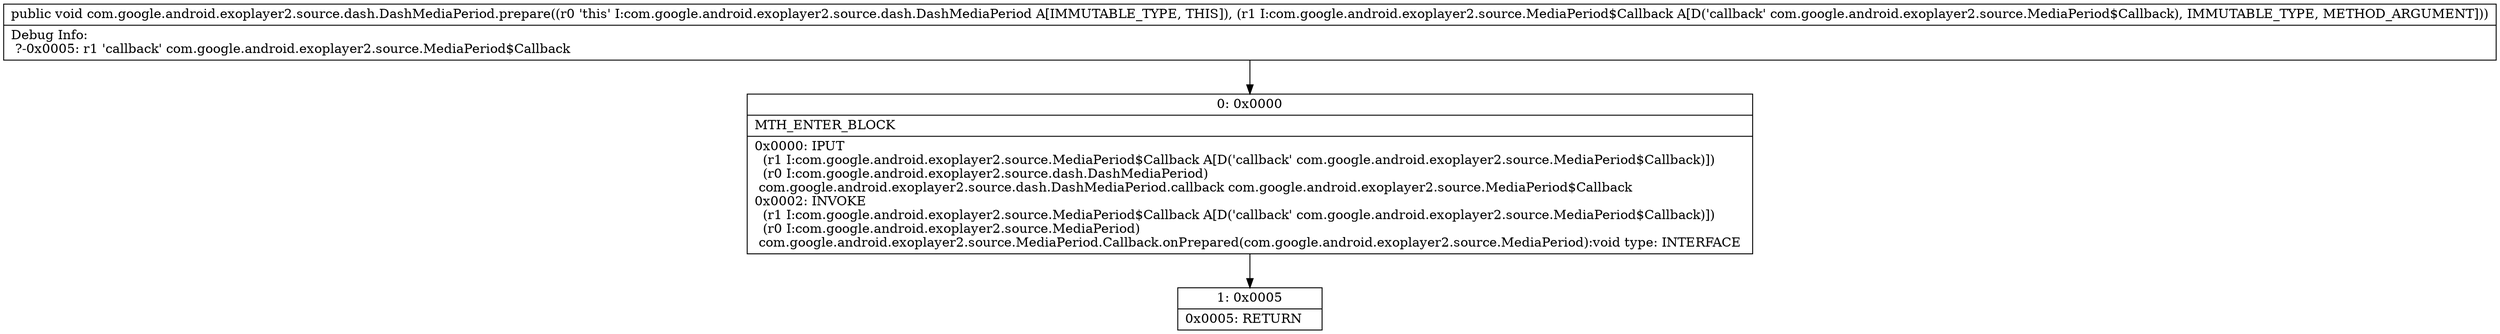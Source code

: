 digraph "CFG forcom.google.android.exoplayer2.source.dash.DashMediaPeriod.prepare(Lcom\/google\/android\/exoplayer2\/source\/MediaPeriod$Callback;)V" {
Node_0 [shape=record,label="{0\:\ 0x0000|MTH_ENTER_BLOCK\l|0x0000: IPUT  \l  (r1 I:com.google.android.exoplayer2.source.MediaPeriod$Callback A[D('callback' com.google.android.exoplayer2.source.MediaPeriod$Callback)])\l  (r0 I:com.google.android.exoplayer2.source.dash.DashMediaPeriod)\l com.google.android.exoplayer2.source.dash.DashMediaPeriod.callback com.google.android.exoplayer2.source.MediaPeriod$Callback \l0x0002: INVOKE  \l  (r1 I:com.google.android.exoplayer2.source.MediaPeriod$Callback A[D('callback' com.google.android.exoplayer2.source.MediaPeriod$Callback)])\l  (r0 I:com.google.android.exoplayer2.source.MediaPeriod)\l com.google.android.exoplayer2.source.MediaPeriod.Callback.onPrepared(com.google.android.exoplayer2.source.MediaPeriod):void type: INTERFACE \l}"];
Node_1 [shape=record,label="{1\:\ 0x0005|0x0005: RETURN   \l}"];
MethodNode[shape=record,label="{public void com.google.android.exoplayer2.source.dash.DashMediaPeriod.prepare((r0 'this' I:com.google.android.exoplayer2.source.dash.DashMediaPeriod A[IMMUTABLE_TYPE, THIS]), (r1 I:com.google.android.exoplayer2.source.MediaPeriod$Callback A[D('callback' com.google.android.exoplayer2.source.MediaPeriod$Callback), IMMUTABLE_TYPE, METHOD_ARGUMENT]))  | Debug Info:\l  ?\-0x0005: r1 'callback' com.google.android.exoplayer2.source.MediaPeriod$Callback\l}"];
MethodNode -> Node_0;
Node_0 -> Node_1;
}

